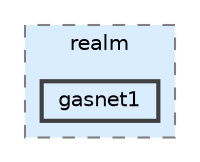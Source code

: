 digraph "/home/runner/work/realm/realm/realm-src/src/realm/gasnet1"
{
 // LATEX_PDF_SIZE
  bgcolor="transparent";
  edge [fontname=Helvetica,fontsize=10,labelfontname=Helvetica,labelfontsize=10];
  node [fontname=Helvetica,fontsize=10,shape=box,height=0.2,width=0.4];
  compound=true
  subgraph clusterdir_06cde62235d8b7ed0bac91e2b7ac07d2 {
    graph [ bgcolor="#daedff", pencolor="grey50", label="realm", fontname=Helvetica,fontsize=10 style="filled,dashed", URL="dir_06cde62235d8b7ed0bac91e2b7ac07d2.html",tooltip=""]
  dir_70e8a9b15ee2cc72fd9a4d6a34cd8de0 [label="gasnet1", fillcolor="#daedff", color="grey25", style="filled,bold", URL="dir_70e8a9b15ee2cc72fd9a4d6a34cd8de0.html",tooltip=""];
  }
}
